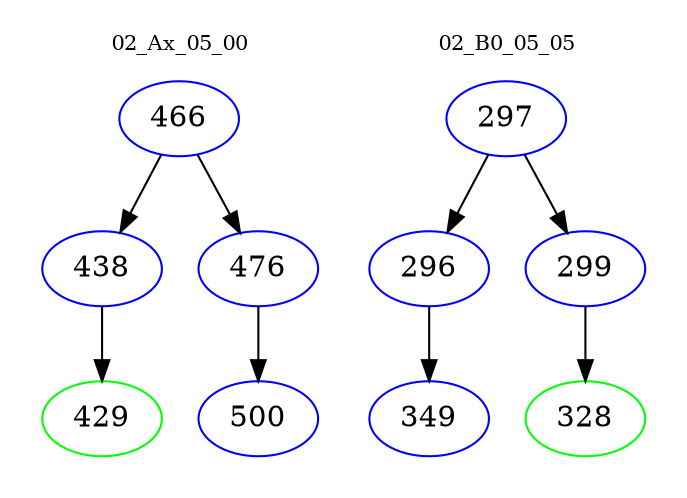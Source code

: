 digraph{
subgraph cluster_0 {
color = white
label = "02_Ax_05_00";
fontsize=10;
T0_466 [label="466", color="blue"]
T0_466 -> T0_438 [color="black"]
T0_438 [label="438", color="blue"]
T0_438 -> T0_429 [color="black"]
T0_429 [label="429", color="green"]
T0_466 -> T0_476 [color="black"]
T0_476 [label="476", color="blue"]
T0_476 -> T0_500 [color="black"]
T0_500 [label="500", color="blue"]
}
subgraph cluster_1 {
color = white
label = "02_B0_05_05";
fontsize=10;
T1_297 [label="297", color="blue"]
T1_297 -> T1_296 [color="black"]
T1_296 [label="296", color="blue"]
T1_296 -> T1_349 [color="black"]
T1_349 [label="349", color="blue"]
T1_297 -> T1_299 [color="black"]
T1_299 [label="299", color="blue"]
T1_299 -> T1_328 [color="black"]
T1_328 [label="328", color="green"]
}
}
